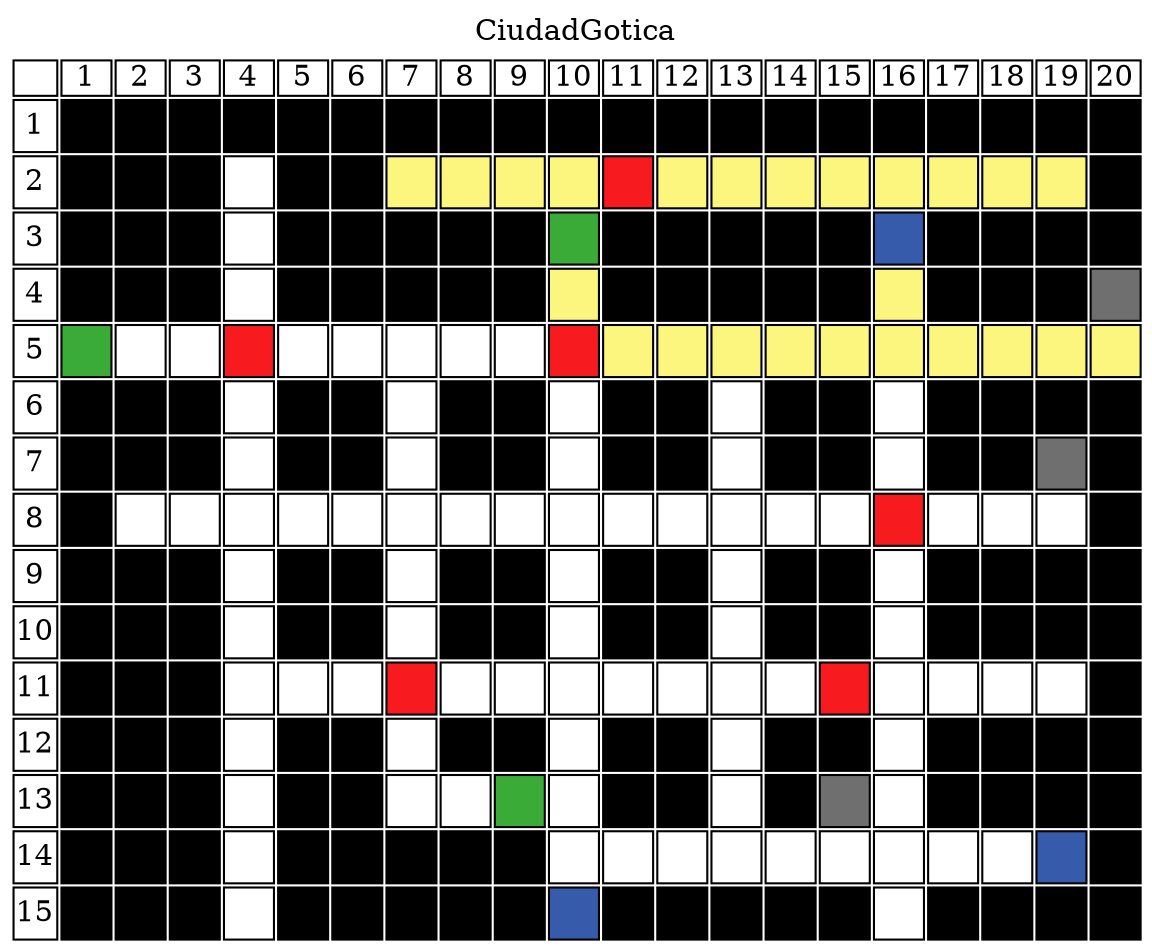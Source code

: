  
                digraph html {
                labelloc="t";
                label="CiudadGotica";
                tabla [shape=none, margin=0, label=<
                <TABLE BORDER="0" CELLBORDER="1" CELLSPACING="2" CELLPADDING="4">
<TR>
<TD CELLPADDING="0.1"></TD>
<TD CELLPADDING="0.1">1</TD>
<TD CELLPADDING="0.1">2</TD>
<TD CELLPADDING="0.1">3</TD>
<TD CELLPADDING="0.1">4</TD>
<TD CELLPADDING="0.1">5</TD>
<TD CELLPADDING="0.1">6</TD>
<TD CELLPADDING="0.1">7</TD>
<TD CELLPADDING="0.1">8</TD>
<TD CELLPADDING="0.1">9</TD>
<TD CELLPADDING="0.1">10</TD>
<TD CELLPADDING="0.1">11</TD>
<TD CELLPADDING="0.1">12</TD>
<TD CELLPADDING="0.1">13</TD>
<TD CELLPADDING="0.1">14</TD>
<TD CELLPADDING="0.1">15</TD>
<TD CELLPADDING="0.1">16</TD>
<TD CELLPADDING="0.1">17</TD>
<TD CELLPADDING="0.1">18</TD>
<TD CELLPADDING="0.1">19</TD>
<TD CELLPADDING="0.1">20</TD>
</TR>
<TR><TD CELLPADDING="0.1">1</TD>
<TD BGCOLOR="black">   </TD>
<TD BGCOLOR="black">   </TD>
<TD BGCOLOR="black">   </TD>
<TD BGCOLOR="black">   </TD>
<TD BGCOLOR="black">   </TD>
<TD BGCOLOR="black">   </TD>
<TD BGCOLOR="black">   </TD>
<TD BGCOLOR="black">   </TD>
<TD BGCOLOR="black">   </TD>
<TD BGCOLOR="black">   </TD>
<TD BGCOLOR="black">   </TD>
<TD BGCOLOR="black">   </TD>
<TD BGCOLOR="black">   </TD>
<TD BGCOLOR="black">   </TD>
<TD BGCOLOR="black">   </TD>
<TD BGCOLOR="black">   </TD>
<TD BGCOLOR="black">   </TD>
<TD BGCOLOR="black">   </TD>
<TD BGCOLOR="black">   </TD>
<TD BGCOLOR="black">   </TD>
</TR>
<TR><TD CELLPADDING="0.1">2</TD>
<TD BGCOLOR="black">   </TD>
<TD BGCOLOR="black">   </TD>
<TD BGCOLOR="black">   </TD>
<TD>   </TD>
<TD BGCOLOR="black">   </TD>
<TD BGCOLOR="black">   </TD>
<TD BGCOLOR = "#fcf67e">   </TD>
<TD BGCOLOR = "#fcf67e">   </TD>
<TD BGCOLOR = "#fcf67e">   </TD>
<TD BGCOLOR = "#fcf67e">   </TD>
<TD BGCOLOR="#f71b1f">   </TD>
<TD BGCOLOR = "#fcf67e">   </TD>
<TD BGCOLOR = "#fcf67e">   </TD>
<TD BGCOLOR = "#fcf67e">   </TD>
<TD BGCOLOR = "#fcf67e">   </TD>
<TD BGCOLOR = "#fcf67e">   </TD>
<TD BGCOLOR = "#fcf67e">   </TD>
<TD BGCOLOR = "#fcf67e">   </TD>
<TD BGCOLOR = "#fcf67e">   </TD>
<TD BGCOLOR="black">   </TD>
</TR>
<TR><TD CELLPADDING="0.1">3</TD>
<TD BGCOLOR="black">   </TD>
<TD BGCOLOR="black">   </TD>
<TD BGCOLOR="black">   </TD>
<TD>   </TD>
<TD BGCOLOR="black">   </TD>
<TD BGCOLOR="black">   </TD>
<TD BGCOLOR="black">   </TD>
<TD BGCOLOR="black">   </TD>
<TD BGCOLOR="black">   </TD>
<TD BGCOLOR="#3bab37">   </TD>
<TD BGCOLOR="black">   </TD>
<TD BGCOLOR="black">   </TD>
<TD BGCOLOR="black">   </TD>
<TD BGCOLOR="black">   </TD>
<TD BGCOLOR="black">   </TD>
<TD BGCOLOR="#375bab">   </TD>
<TD BGCOLOR="black">   </TD>
<TD BGCOLOR="black">   </TD>
<TD BGCOLOR="black">   </TD>
<TD BGCOLOR="black">   </TD>
</TR>
<TR><TD CELLPADDING="0.1">4</TD>
<TD BGCOLOR="black">   </TD>
<TD BGCOLOR="black">   </TD>
<TD BGCOLOR="black">   </TD>
<TD>   </TD>
<TD BGCOLOR="black">   </TD>
<TD BGCOLOR="black">   </TD>
<TD BGCOLOR="black">   </TD>
<TD BGCOLOR="black">   </TD>
<TD BGCOLOR="black">   </TD>
<TD BGCOLOR = "#fcf67e">   </TD>
<TD BGCOLOR="black">   </TD>
<TD BGCOLOR="black">   </TD>
<TD BGCOLOR="black">   </TD>
<TD BGCOLOR="black">   </TD>
<TD BGCOLOR="black">   </TD>
<TD BGCOLOR = "#fcf67e">   </TD>
<TD BGCOLOR="black">   </TD>
<TD BGCOLOR="black">   </TD>
<TD BGCOLOR="black">   </TD>
<TD BGCOLOR="#706f6f">   </TD>
</TR>
<TR><TD CELLPADDING="0.1">5</TD>
<TD BGCOLOR="#3bab37">   </TD>
<TD>   </TD>
<TD>   </TD>
<TD BGCOLOR="#f71b1f">   </TD>
<TD>   </TD>
<TD>   </TD>
<TD>   </TD>
<TD>   </TD>
<TD>   </TD>
<TD BGCOLOR="#f71b1f">   </TD>
<TD BGCOLOR = "#fcf67e">   </TD>
<TD BGCOLOR = "#fcf67e">   </TD>
<TD BGCOLOR = "#fcf67e">   </TD>
<TD BGCOLOR = "#fcf67e">   </TD>
<TD BGCOLOR = "#fcf67e">   </TD>
<TD BGCOLOR = "#fcf67e">   </TD>
<TD BGCOLOR = "#fcf67e">   </TD>
<TD BGCOLOR = "#fcf67e">   </TD>
<TD BGCOLOR = "#fcf67e">   </TD>
<TD BGCOLOR = "#fcf67e">   </TD>
</TR>
<TR><TD CELLPADDING="0.1">6</TD>
<TD BGCOLOR="black">   </TD>
<TD BGCOLOR="black">   </TD>
<TD BGCOLOR="black">   </TD>
<TD>   </TD>
<TD BGCOLOR="black">   </TD>
<TD BGCOLOR="black">   </TD>
<TD>   </TD>
<TD BGCOLOR="black">   </TD>
<TD BGCOLOR="black">   </TD>
<TD>   </TD>
<TD BGCOLOR="black">   </TD>
<TD BGCOLOR="black">   </TD>
<TD>   </TD>
<TD BGCOLOR="black">   </TD>
<TD BGCOLOR="black">   </TD>
<TD>   </TD>
<TD BGCOLOR="black">   </TD>
<TD BGCOLOR="black">   </TD>
<TD BGCOLOR="black">   </TD>
<TD BGCOLOR="black">   </TD>
</TR>
<TR><TD CELLPADDING="0.1">7</TD>
<TD BGCOLOR="black">   </TD>
<TD BGCOLOR="black">   </TD>
<TD BGCOLOR="black">   </TD>
<TD>   </TD>
<TD BGCOLOR="black">   </TD>
<TD BGCOLOR="black">   </TD>
<TD>   </TD>
<TD BGCOLOR="black">   </TD>
<TD BGCOLOR="black">   </TD>
<TD>   </TD>
<TD BGCOLOR="black">   </TD>
<TD BGCOLOR="black">   </TD>
<TD>   </TD>
<TD BGCOLOR="black">   </TD>
<TD BGCOLOR="black">   </TD>
<TD>   </TD>
<TD BGCOLOR="black">   </TD>
<TD BGCOLOR="black">   </TD>
<TD BGCOLOR="#706f6f">   </TD>
<TD BGCOLOR="black">   </TD>
</TR>
<TR><TD CELLPADDING="0.1">8</TD>
<TD BGCOLOR="black">   </TD>
<TD>   </TD>
<TD>   </TD>
<TD>   </TD>
<TD>   </TD>
<TD>   </TD>
<TD>   </TD>
<TD>   </TD>
<TD>   </TD>
<TD>   </TD>
<TD>   </TD>
<TD>   </TD>
<TD>   </TD>
<TD>   </TD>
<TD>   </TD>
<TD BGCOLOR="#f71b1f">   </TD>
<TD>   </TD>
<TD>   </TD>
<TD>   </TD>
<TD BGCOLOR="black">   </TD>
</TR>
<TR><TD CELLPADDING="0.1">9</TD>
<TD BGCOLOR="black">   </TD>
<TD BGCOLOR="black">   </TD>
<TD BGCOLOR="black">   </TD>
<TD>   </TD>
<TD BGCOLOR="black">   </TD>
<TD BGCOLOR="black">   </TD>
<TD>   </TD>
<TD BGCOLOR="black">   </TD>
<TD BGCOLOR="black">   </TD>
<TD>   </TD>
<TD BGCOLOR="black">   </TD>
<TD BGCOLOR="black">   </TD>
<TD>   </TD>
<TD BGCOLOR="black">   </TD>
<TD BGCOLOR="black">   </TD>
<TD>   </TD>
<TD BGCOLOR="black">   </TD>
<TD BGCOLOR="black">   </TD>
<TD BGCOLOR="black">   </TD>
<TD BGCOLOR="black">   </TD>
</TR>
<TR><TD CELLPADDING="0.1">10</TD>
<TD BGCOLOR="black">   </TD>
<TD BGCOLOR="black">   </TD>
<TD BGCOLOR="black">   </TD>
<TD>   </TD>
<TD BGCOLOR="black">   </TD>
<TD BGCOLOR="black">   </TD>
<TD>   </TD>
<TD BGCOLOR="black">   </TD>
<TD BGCOLOR="black">   </TD>
<TD>   </TD>
<TD BGCOLOR="black">   </TD>
<TD BGCOLOR="black">   </TD>
<TD>   </TD>
<TD BGCOLOR="black">   </TD>
<TD BGCOLOR="black">   </TD>
<TD>   </TD>
<TD BGCOLOR="black">   </TD>
<TD BGCOLOR="black">   </TD>
<TD BGCOLOR="black">   </TD>
<TD BGCOLOR="black">   </TD>
</TR>
<TR><TD CELLPADDING="0.1">11</TD>
<TD BGCOLOR="black">   </TD>
<TD BGCOLOR="black">   </TD>
<TD BGCOLOR="black">   </TD>
<TD>   </TD>
<TD>   </TD>
<TD>   </TD>
<TD BGCOLOR="#f71b1f">   </TD>
<TD>   </TD>
<TD>   </TD>
<TD>   </TD>
<TD>   </TD>
<TD>   </TD>
<TD>   </TD>
<TD>   </TD>
<TD BGCOLOR="#f71b1f">   </TD>
<TD>   </TD>
<TD>   </TD>
<TD>   </TD>
<TD>   </TD>
<TD BGCOLOR="black">   </TD>
</TR>
<TR><TD CELLPADDING="0.1">12</TD>
<TD BGCOLOR="black">   </TD>
<TD BGCOLOR="black">   </TD>
<TD BGCOLOR="black">   </TD>
<TD>   </TD>
<TD BGCOLOR="black">   </TD>
<TD BGCOLOR="black">   </TD>
<TD>   </TD>
<TD BGCOLOR="black">   </TD>
<TD BGCOLOR="black">   </TD>
<TD>   </TD>
<TD BGCOLOR="black">   </TD>
<TD BGCOLOR="black">   </TD>
<TD>   </TD>
<TD BGCOLOR="black">   </TD>
<TD BGCOLOR="black">   </TD>
<TD>   </TD>
<TD BGCOLOR="black">   </TD>
<TD BGCOLOR="black">   </TD>
<TD BGCOLOR="black">   </TD>
<TD BGCOLOR="black">   </TD>
</TR>
<TR><TD CELLPADDING="0.1">13</TD>
<TD BGCOLOR="black">   </TD>
<TD BGCOLOR="black">   </TD>
<TD BGCOLOR="black">   </TD>
<TD>   </TD>
<TD BGCOLOR="black">   </TD>
<TD BGCOLOR="black">   </TD>
<TD>   </TD>
<TD>   </TD>
<TD BGCOLOR="#3bab37">   </TD>
<TD>   </TD>
<TD BGCOLOR="black">   </TD>
<TD BGCOLOR="black">   </TD>
<TD>   </TD>
<TD BGCOLOR="black">   </TD>
<TD BGCOLOR="#706f6f">   </TD>
<TD>   </TD>
<TD BGCOLOR="black">   </TD>
<TD BGCOLOR="black">   </TD>
<TD BGCOLOR="black">   </TD>
<TD BGCOLOR="black">   </TD>
</TR>
<TR><TD CELLPADDING="0.1">14</TD>
<TD BGCOLOR="black">   </TD>
<TD BGCOLOR="black">   </TD>
<TD BGCOLOR="black">   </TD>
<TD>   </TD>
<TD BGCOLOR="black">   </TD>
<TD BGCOLOR="black">   </TD>
<TD BGCOLOR="black">   </TD>
<TD BGCOLOR="black">   </TD>
<TD BGCOLOR="black">   </TD>
<TD>   </TD>
<TD>   </TD>
<TD>   </TD>
<TD>   </TD>
<TD>   </TD>
<TD>   </TD>
<TD>   </TD>
<TD>   </TD>
<TD>   </TD>
<TD BGCOLOR="#375bab">   </TD>
<TD BGCOLOR="black">   </TD>
</TR>
<TR><TD CELLPADDING="0.1">15</TD>
<TD BGCOLOR="black">   </TD>
<TD BGCOLOR="black">   </TD>
<TD BGCOLOR="black">   </TD>
<TD>   </TD>
<TD BGCOLOR="black">   </TD>
<TD BGCOLOR="black">   </TD>
<TD BGCOLOR="black">   </TD>
<TD BGCOLOR="black">   </TD>
<TD BGCOLOR="black">   </TD>
<TD BGCOLOR="#375bab">   </TD>
<TD BGCOLOR="black">   </TD>
<TD BGCOLOR="black">   </TD>
<TD BGCOLOR="black">   </TD>
<TD BGCOLOR="black">   </TD>
<TD BGCOLOR="black">   </TD>
<TD>   </TD>
<TD BGCOLOR="black">   </TD>
<TD BGCOLOR="black">   </TD>
<TD BGCOLOR="black">   </TD>
<TD BGCOLOR="black">   </TD>
</TR>
</TABLE>>];}

